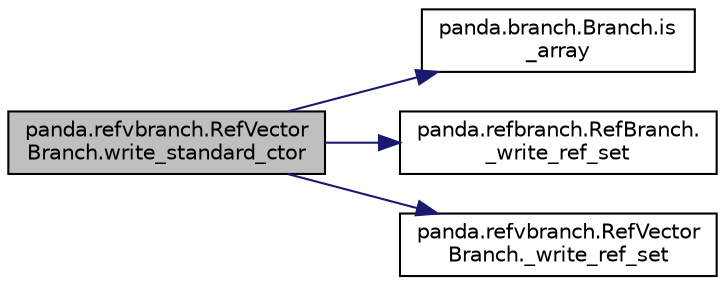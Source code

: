 digraph "panda.refvbranch.RefVectorBranch.write_standard_ctor"
{
 // INTERACTIVE_SVG=YES
  edge [fontname="Helvetica",fontsize="10",labelfontname="Helvetica",labelfontsize="10"];
  node [fontname="Helvetica",fontsize="10",shape=record];
  rankdir="LR";
  Node1 [label="panda.refvbranch.RefVector\lBranch.write_standard_ctor",height=0.2,width=0.4,color="black", fillcolor="grey75", style="filled" fontcolor="black"];
  Node1 -> Node2 [color="midnightblue",fontsize="10",style="solid"];
  Node2 [label="panda.branch.Branch.is\l_array",height=0.2,width=0.4,color="black", fillcolor="white", style="filled",URL="$classpanda_1_1branch_1_1Branch.html#a9ff4186314d76f2444161163bd992495"];
  Node1 -> Node3 [color="midnightblue",fontsize="10",style="solid"];
  Node3 [label="panda.refbranch.RefBranch.\l_write_ref_set",height=0.2,width=0.4,color="black", fillcolor="white", style="filled",URL="$classpanda_1_1refbranch_1_1RefBranch.html#af085c46785f6a261e239dc4613fb48ba"];
  Node1 -> Node4 [color="midnightblue",fontsize="10",style="solid"];
  Node4 [label="panda.refvbranch.RefVector\lBranch._write_ref_set",height=0.2,width=0.4,color="black", fillcolor="white", style="filled",URL="$classpanda_1_1refvbranch_1_1RefVectorBranch.html#a3b2686531d219a56f6adcdc1fe6e1acb"];
}
